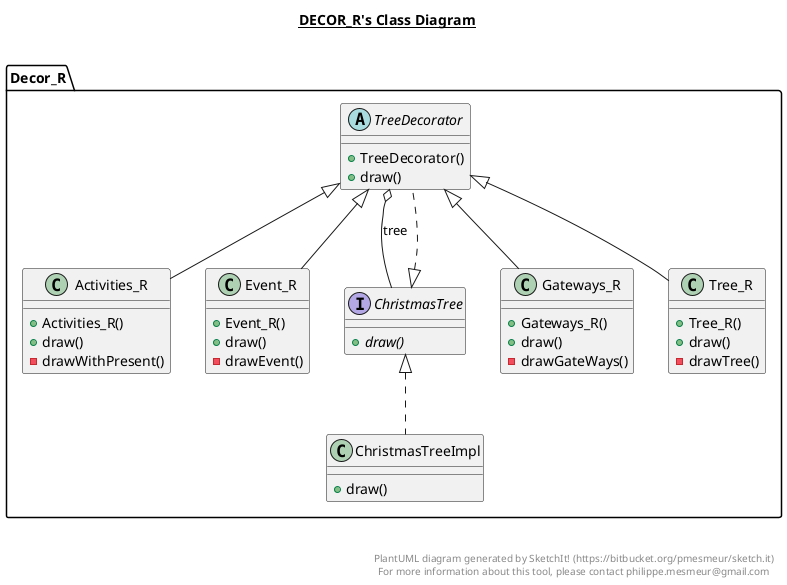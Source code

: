 @startuml

title __DECOR_R's Class Diagram__\n

  namespace Decor_R {
    class Decor_R.Activities_R {
        + Activities_R()
        + draw()
        - drawWithPresent()
    }
  }
  

  namespace Decor_R {
    interface Decor_R.ChristmasTree {
        {abstract} + draw()
    }
  }
  

  namespace Decor_R {
    class Decor_R.ChristmasTreeImpl {
        + draw()
    }
  }
  

  namespace Decor_R {
    class Decor_R.Event_R {
        + Event_R()
        + draw()
        - drawEvent()
    }
  }
  

  namespace Decor_R {
    class Decor_R.Gateways_R {
        + Gateways_R()
        + draw()
        - drawGateWays()
    }
  }
  

  namespace Decor_R {
    abstract class Decor_R.TreeDecorator {
        + TreeDecorator()
        + draw()
    }
  }
  

  namespace Decor_R {
    class Decor_R.Tree_R {
        + Tree_R()
        + draw()
        - drawTree()
    }
  }
  

  Decor_R.Activities_R -up-|> Decor_R.TreeDecorator
  Decor_R.ChristmasTreeImpl .up.|> Decor_R.ChristmasTree
  Decor_R.Event_R -up-|> Decor_R.TreeDecorator
  Decor_R.Gateways_R -up-|> Decor_R.TreeDecorator
  Decor_R.TreeDecorator .up.|> Decor_R.ChristmasTree
  Decor_R.TreeDecorator o-- Decor_R.ChristmasTree : tree
  Decor_R.Tree_R -up-|> Decor_R.TreeDecorator


right footer


PlantUML diagram generated by SketchIt! (https://bitbucket.org/pmesmeur/sketch.it)
For more information about this tool, please contact philippe.mesmeur@gmail.com
endfooter

@enduml
